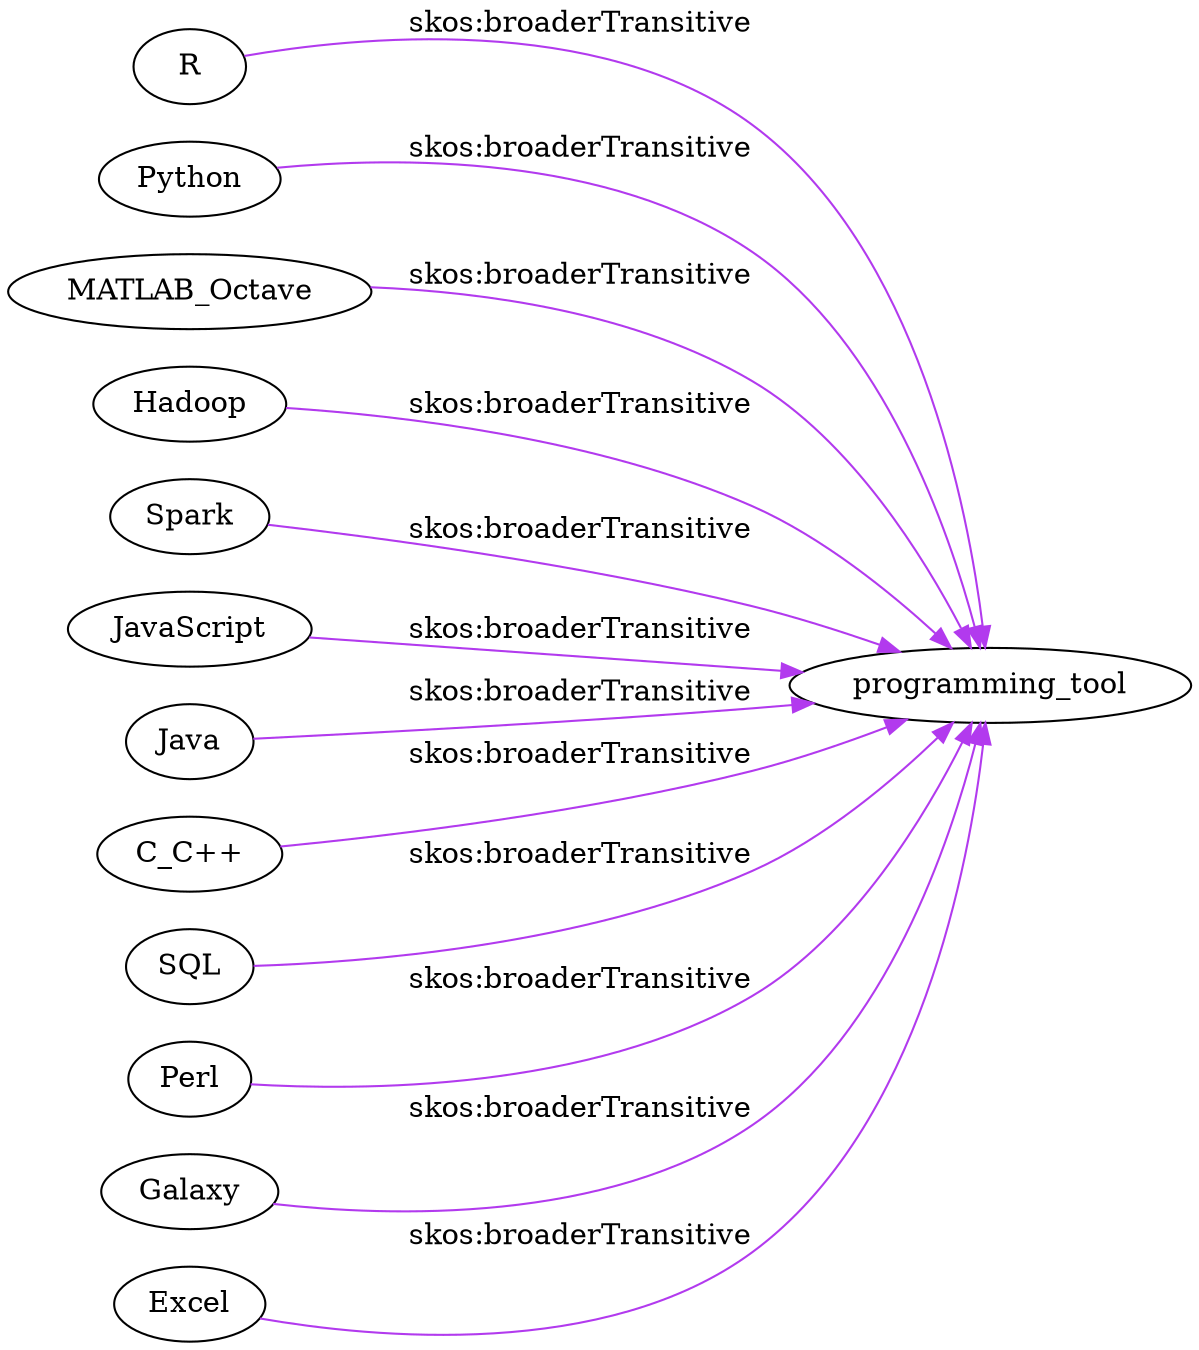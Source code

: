 digraph {
    rankdir = LR;
    
    R -> programming_tool [color = "darkorchid2", label = "skos:broaderTransitive"]
    Python -> programming_tool [color = "darkorchid2", label = "skos:broaderTransitive"]
    MATLAB_Octave -> programming_tool [color = "darkorchid2", label = "skos:broaderTransitive"]
    Hadoop -> programming_tool [color = "darkorchid2", label = "skos:broaderTransitive"]
    Spark -> programming_tool [color = "darkorchid2", label = "skos:broaderTransitive"]
    JavaScript -> programming_tool [color = "darkorchid2", label = "skos:broaderTransitive"]
    Java -> programming_tool [color = "darkorchid2", label = "skos:broaderTransitive"]
    C -> programming_tool [color = "darkorchid2", label = "skos:broaderTransitive"]
    SQL -> programming_tool [color = "darkorchid2", label = "skos:broaderTransitive"]
    Perl -> programming_tool [color = "darkorchid2", label = "skos:broaderTransitive"]
    Galaxy -> programming_tool [color = "darkorchid2", label = "skos:broaderTransitive"]
    Excel -> programming_tool [color = "darkorchid2", label = "skos:broaderTransitive"]
    
    C [label = "C_C++"]
    
    {rank=same; R, Python, MATLAB_Octave, Hadoop, Spark, JavaScript, Java, C, SQL, Perl, Galaxy, Excel}
}